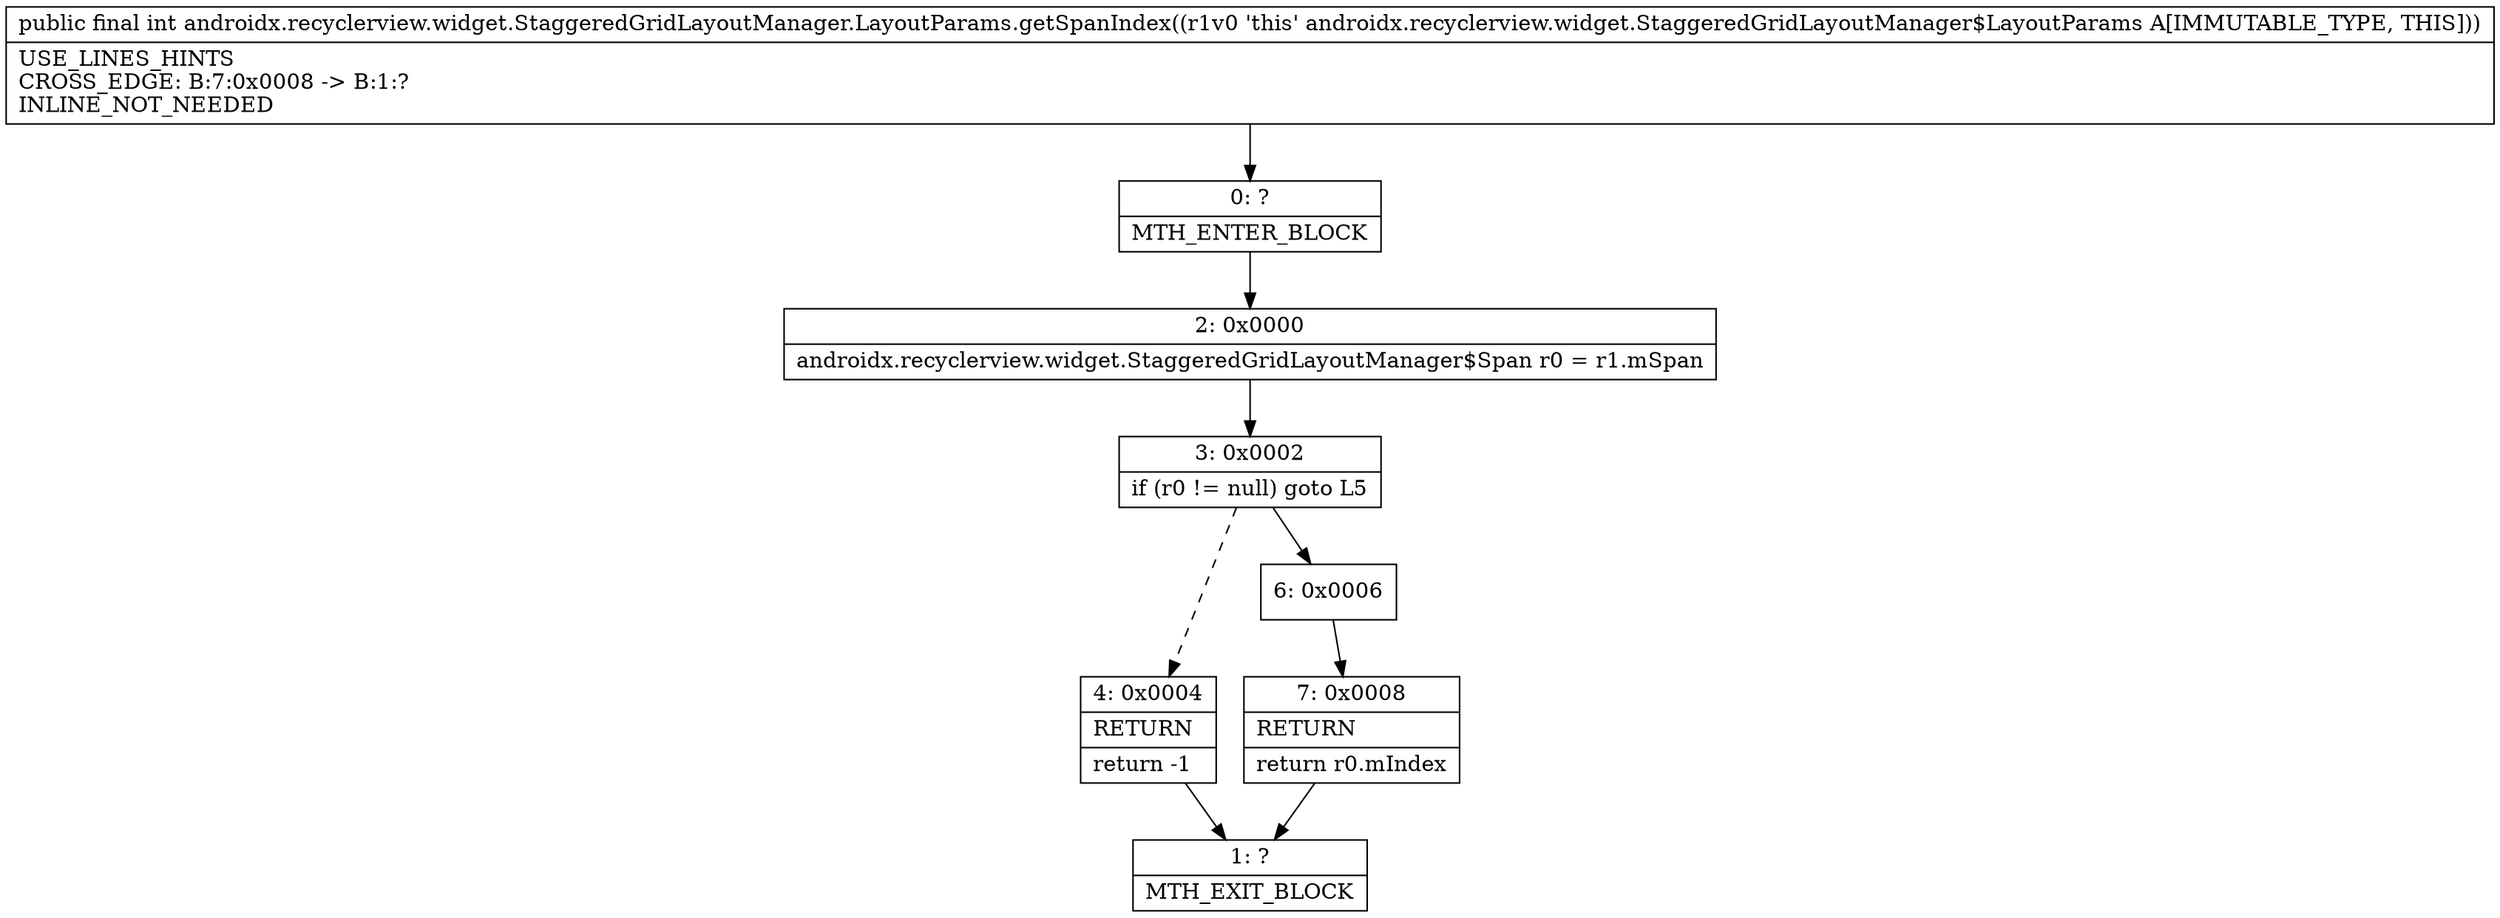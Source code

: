 digraph "CFG forandroidx.recyclerview.widget.StaggeredGridLayoutManager.LayoutParams.getSpanIndex()I" {
Node_0 [shape=record,label="{0\:\ ?|MTH_ENTER_BLOCK\l}"];
Node_2 [shape=record,label="{2\:\ 0x0000|androidx.recyclerview.widget.StaggeredGridLayoutManager$Span r0 = r1.mSpan\l}"];
Node_3 [shape=record,label="{3\:\ 0x0002|if (r0 != null) goto L5\l}"];
Node_4 [shape=record,label="{4\:\ 0x0004|RETURN\l|return \-1\l}"];
Node_1 [shape=record,label="{1\:\ ?|MTH_EXIT_BLOCK\l}"];
Node_6 [shape=record,label="{6\:\ 0x0006}"];
Node_7 [shape=record,label="{7\:\ 0x0008|RETURN\l|return r0.mIndex\l}"];
MethodNode[shape=record,label="{public final int androidx.recyclerview.widget.StaggeredGridLayoutManager.LayoutParams.getSpanIndex((r1v0 'this' androidx.recyclerview.widget.StaggeredGridLayoutManager$LayoutParams A[IMMUTABLE_TYPE, THIS]))  | USE_LINES_HINTS\lCROSS_EDGE: B:7:0x0008 \-\> B:1:?\lINLINE_NOT_NEEDED\l}"];
MethodNode -> Node_0;Node_0 -> Node_2;
Node_2 -> Node_3;
Node_3 -> Node_4[style=dashed];
Node_3 -> Node_6;
Node_4 -> Node_1;
Node_6 -> Node_7;
Node_7 -> Node_1;
}

